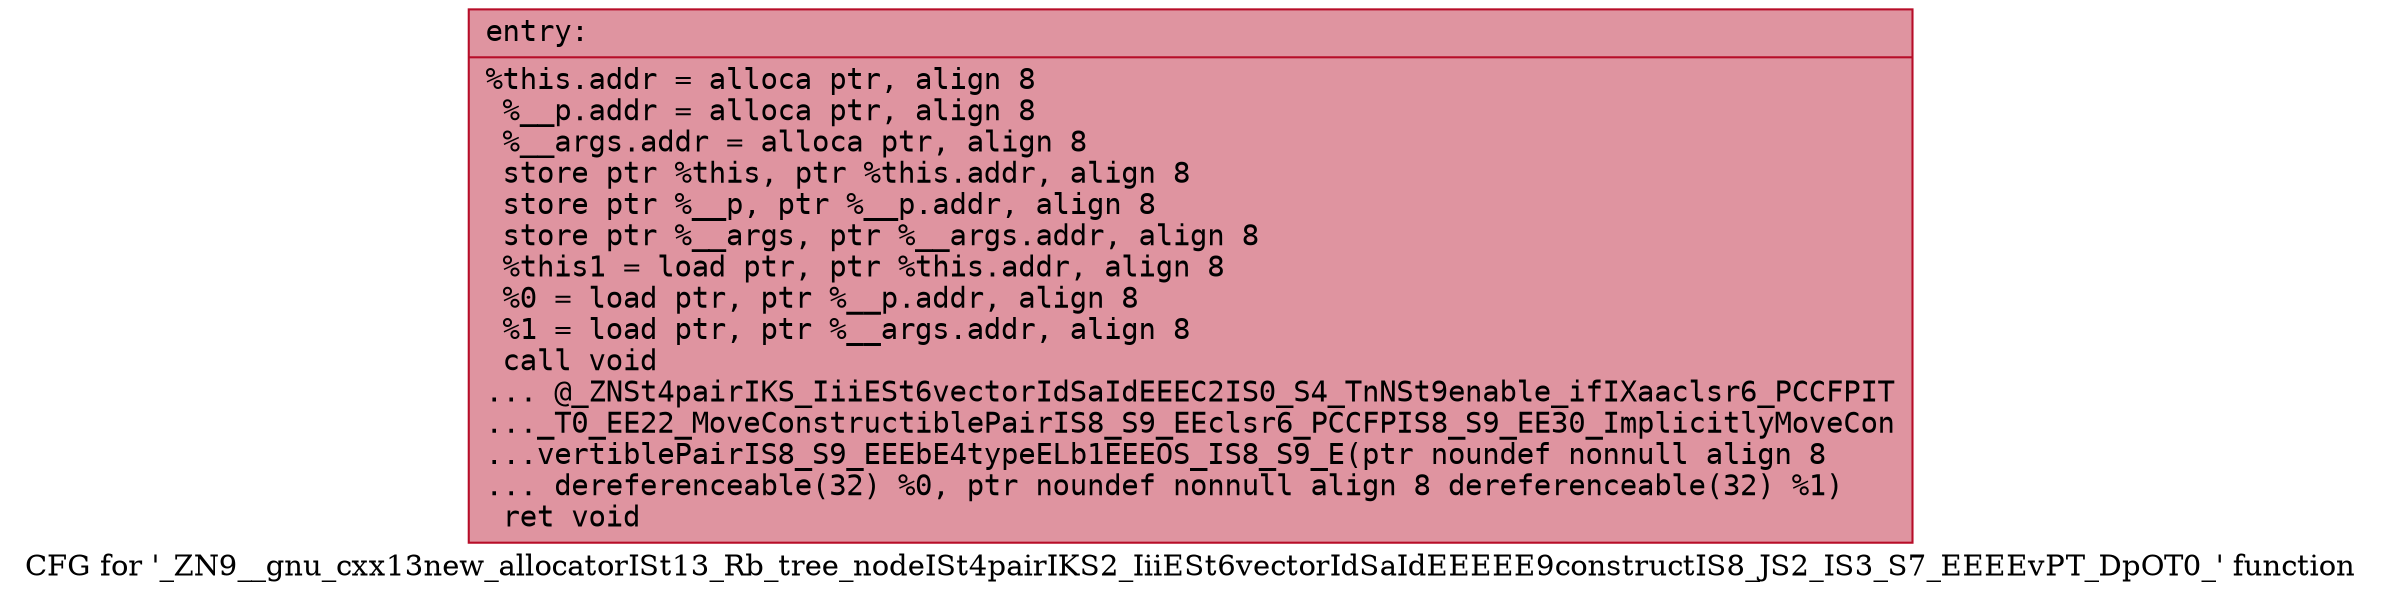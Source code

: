 digraph "CFG for '_ZN9__gnu_cxx13new_allocatorISt13_Rb_tree_nodeISt4pairIKS2_IiiESt6vectorIdSaIdEEEEE9constructIS8_JS2_IS3_S7_EEEEvPT_DpOT0_' function" {
	label="CFG for '_ZN9__gnu_cxx13new_allocatorISt13_Rb_tree_nodeISt4pairIKS2_IiiESt6vectorIdSaIdEEEEE9constructIS8_JS2_IS3_S7_EEEEvPT_DpOT0_' function";

	Node0x55e722db3c80 [shape=record,color="#b70d28ff", style=filled, fillcolor="#b70d2870" fontname="Courier",label="{entry:\l|  %this.addr = alloca ptr, align 8\l  %__p.addr = alloca ptr, align 8\l  %__args.addr = alloca ptr, align 8\l  store ptr %this, ptr %this.addr, align 8\l  store ptr %__p, ptr %__p.addr, align 8\l  store ptr %__args, ptr %__args.addr, align 8\l  %this1 = load ptr, ptr %this.addr, align 8\l  %0 = load ptr, ptr %__p.addr, align 8\l  %1 = load ptr, ptr %__args.addr, align 8\l  call void\l... @_ZNSt4pairIKS_IiiESt6vectorIdSaIdEEEC2IS0_S4_TnNSt9enable_ifIXaaclsr6_PCCFPIT\l..._T0_EE22_MoveConstructiblePairIS8_S9_EEclsr6_PCCFPIS8_S9_EE30_ImplicitlyMoveCon\l...vertiblePairIS8_S9_EEEbE4typeELb1EEEOS_IS8_S9_E(ptr noundef nonnull align 8\l... dereferenceable(32) %0, ptr noundef nonnull align 8 dereferenceable(32) %1)\l  ret void\l}"];
}

